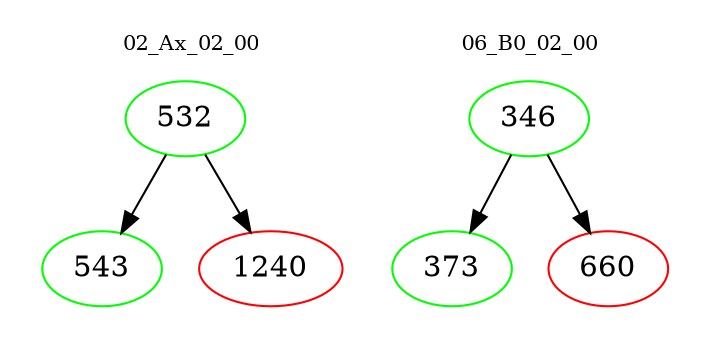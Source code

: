 digraph{
subgraph cluster_0 {
color = white
label = "02_Ax_02_00";
fontsize=10;
T0_532 [label="532", color="green"]
T0_532 -> T0_543 [color="black"]
T0_543 [label="543", color="green"]
T0_532 -> T0_1240 [color="black"]
T0_1240 [label="1240", color="red"]
}
subgraph cluster_1 {
color = white
label = "06_B0_02_00";
fontsize=10;
T1_346 [label="346", color="green"]
T1_346 -> T1_373 [color="black"]
T1_373 [label="373", color="green"]
T1_346 -> T1_660 [color="black"]
T1_660 [label="660", color="red"]
}
}
